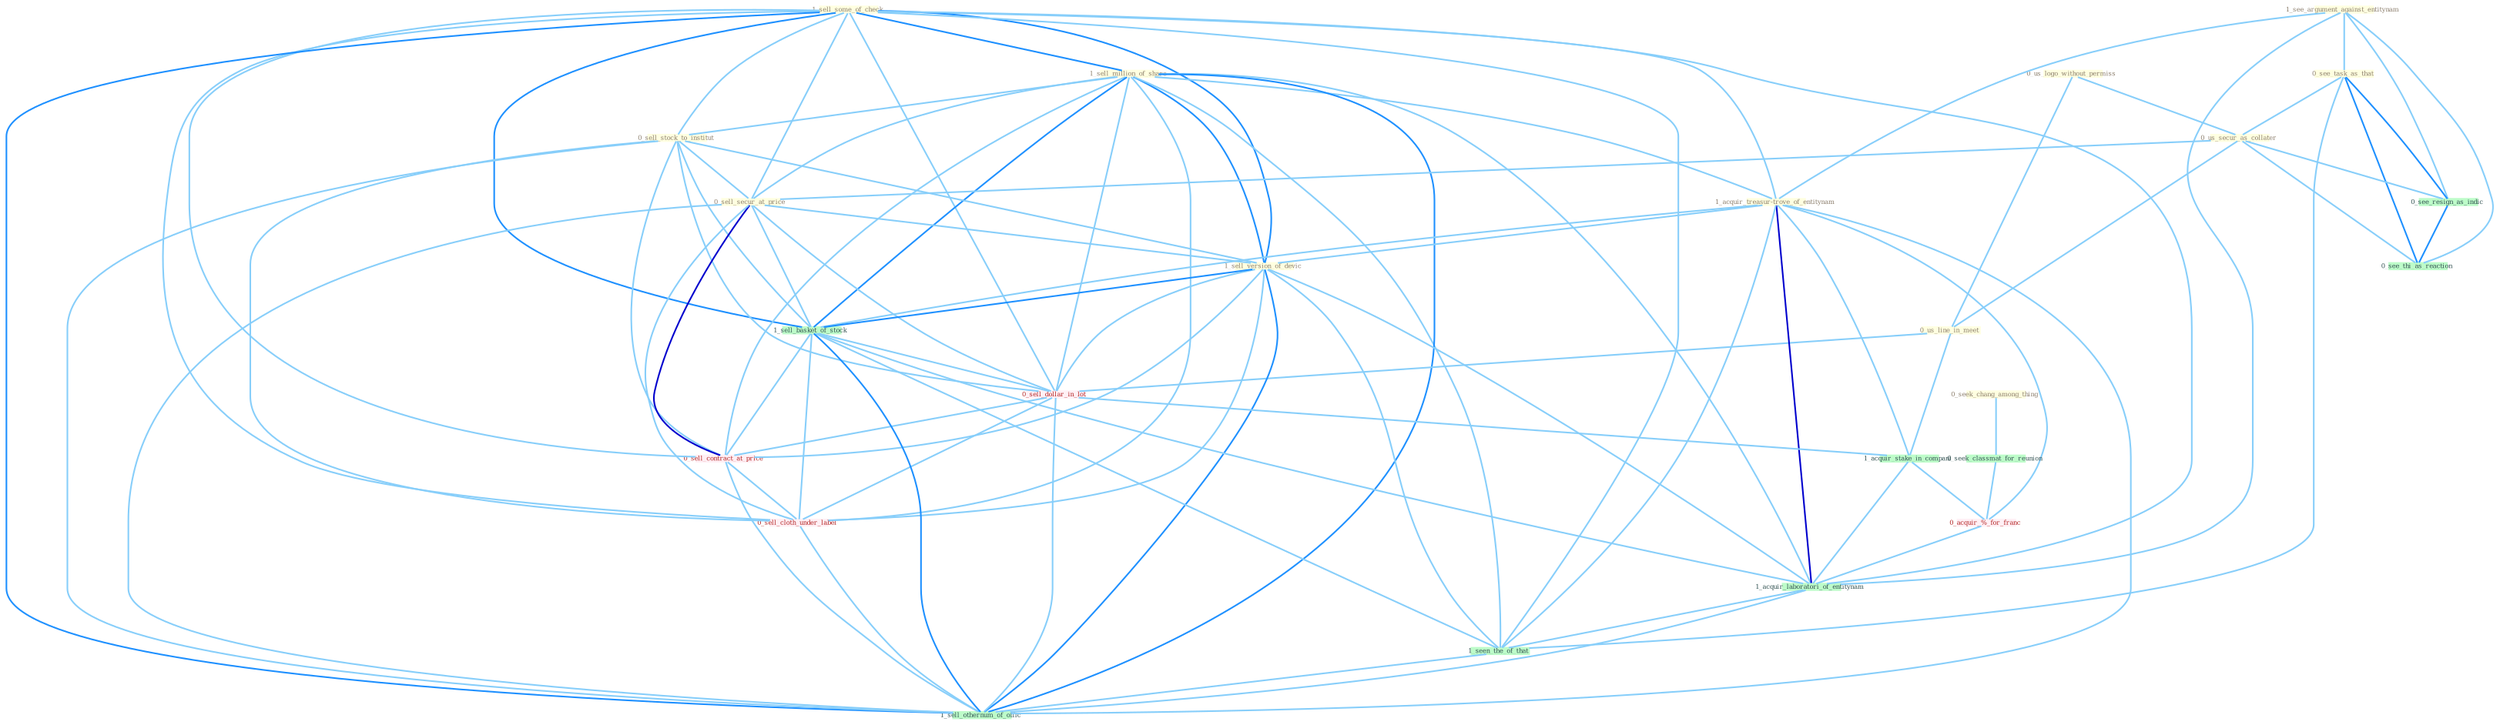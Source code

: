 Graph G{ 
    node
    [shape=polygon,style=filled,width=.5,height=.06,color="#BDFCC9",fixedsize=true,fontsize=4,
    fontcolor="#2f4f4f"];
    {node
    [color="#ffffe0", fontcolor="#8b7d6b"] "0_us_logo_without_permiss " "1_sell_some_of_check " "1_see_argument_against_entitynam " "1_sell_million_of_share " "0_see_task_as_that " "0_us_secur_as_collater " "0_us_line_in_meet " "1_acquir_treasur-trove_of_entitynam " "0_sell_stock_to_institut " "0_seek_chang_among_thing " "0_sell_secur_at_price " "1_sell_version_of_devic "}
{node [color="#fff0f5", fontcolor="#b22222"] "0_sell_dollar_in_lot " "0_acquir_%_for_franc " "0_sell_contract_at_price " "0_sell_cloth_under_label "}
edge [color="#B0E2FF"];

	"0_us_logo_without_permiss " -- "0_us_secur_as_collater " [w="1", color="#87cefa" ];
	"0_us_logo_without_permiss " -- "0_us_line_in_meet " [w="1", color="#87cefa" ];
	"1_sell_some_of_check " -- "1_sell_million_of_share " [w="2", color="#1e90ff" , len=0.8];
	"1_sell_some_of_check " -- "1_acquir_treasur-trove_of_entitynam " [w="1", color="#87cefa" ];
	"1_sell_some_of_check " -- "0_sell_stock_to_institut " [w="1", color="#87cefa" ];
	"1_sell_some_of_check " -- "0_sell_secur_at_price " [w="1", color="#87cefa" ];
	"1_sell_some_of_check " -- "1_sell_version_of_devic " [w="2", color="#1e90ff" , len=0.8];
	"1_sell_some_of_check " -- "1_sell_basket_of_stock " [w="2", color="#1e90ff" , len=0.8];
	"1_sell_some_of_check " -- "0_sell_dollar_in_lot " [w="1", color="#87cefa" ];
	"1_sell_some_of_check " -- "0_sell_contract_at_price " [w="1", color="#87cefa" ];
	"1_sell_some_of_check " -- "1_acquir_laboratori_of_entitynam " [w="1", color="#87cefa" ];
	"1_sell_some_of_check " -- "0_sell_cloth_under_label " [w="1", color="#87cefa" ];
	"1_sell_some_of_check " -- "1_seen_the_of_that " [w="1", color="#87cefa" ];
	"1_sell_some_of_check " -- "1_sell_othernum_of_offic " [w="2", color="#1e90ff" , len=0.8];
	"1_see_argument_against_entitynam " -- "0_see_task_as_that " [w="1", color="#87cefa" ];
	"1_see_argument_against_entitynam " -- "1_acquir_treasur-trove_of_entitynam " [w="1", color="#87cefa" ];
	"1_see_argument_against_entitynam " -- "0_see_resign_as_indic " [w="1", color="#87cefa" ];
	"1_see_argument_against_entitynam " -- "1_acquir_laboratori_of_entitynam " [w="1", color="#87cefa" ];
	"1_see_argument_against_entitynam " -- "0_see_thi_as_reaction " [w="1", color="#87cefa" ];
	"1_sell_million_of_share " -- "1_acquir_treasur-trove_of_entitynam " [w="1", color="#87cefa" ];
	"1_sell_million_of_share " -- "0_sell_stock_to_institut " [w="1", color="#87cefa" ];
	"1_sell_million_of_share " -- "0_sell_secur_at_price " [w="1", color="#87cefa" ];
	"1_sell_million_of_share " -- "1_sell_version_of_devic " [w="2", color="#1e90ff" , len=0.8];
	"1_sell_million_of_share " -- "1_sell_basket_of_stock " [w="2", color="#1e90ff" , len=0.8];
	"1_sell_million_of_share " -- "0_sell_dollar_in_lot " [w="1", color="#87cefa" ];
	"1_sell_million_of_share " -- "0_sell_contract_at_price " [w="1", color="#87cefa" ];
	"1_sell_million_of_share " -- "1_acquir_laboratori_of_entitynam " [w="1", color="#87cefa" ];
	"1_sell_million_of_share " -- "0_sell_cloth_under_label " [w="1", color="#87cefa" ];
	"1_sell_million_of_share " -- "1_seen_the_of_that " [w="1", color="#87cefa" ];
	"1_sell_million_of_share " -- "1_sell_othernum_of_offic " [w="2", color="#1e90ff" , len=0.8];
	"0_see_task_as_that " -- "0_us_secur_as_collater " [w="1", color="#87cefa" ];
	"0_see_task_as_that " -- "0_see_resign_as_indic " [w="2", color="#1e90ff" , len=0.8];
	"0_see_task_as_that " -- "1_seen_the_of_that " [w="1", color="#87cefa" ];
	"0_see_task_as_that " -- "0_see_thi_as_reaction " [w="2", color="#1e90ff" , len=0.8];
	"0_us_secur_as_collater " -- "0_us_line_in_meet " [w="1", color="#87cefa" ];
	"0_us_secur_as_collater " -- "0_sell_secur_at_price " [w="1", color="#87cefa" ];
	"0_us_secur_as_collater " -- "0_see_resign_as_indic " [w="1", color="#87cefa" ];
	"0_us_secur_as_collater " -- "0_see_thi_as_reaction " [w="1", color="#87cefa" ];
	"0_us_line_in_meet " -- "0_sell_dollar_in_lot " [w="1", color="#87cefa" ];
	"0_us_line_in_meet " -- "1_acquir_stake_in_compani " [w="1", color="#87cefa" ];
	"1_acquir_treasur-trove_of_entitynam " -- "1_sell_version_of_devic " [w="1", color="#87cefa" ];
	"1_acquir_treasur-trove_of_entitynam " -- "1_sell_basket_of_stock " [w="1", color="#87cefa" ];
	"1_acquir_treasur-trove_of_entitynam " -- "1_acquir_stake_in_compani " [w="1", color="#87cefa" ];
	"1_acquir_treasur-trove_of_entitynam " -- "0_acquir_%_for_franc " [w="1", color="#87cefa" ];
	"1_acquir_treasur-trove_of_entitynam " -- "1_acquir_laboratori_of_entitynam " [w="3", color="#0000cd" , len=0.6];
	"1_acquir_treasur-trove_of_entitynam " -- "1_seen_the_of_that " [w="1", color="#87cefa" ];
	"1_acquir_treasur-trove_of_entitynam " -- "1_sell_othernum_of_offic " [w="1", color="#87cefa" ];
	"0_sell_stock_to_institut " -- "0_sell_secur_at_price " [w="1", color="#87cefa" ];
	"0_sell_stock_to_institut " -- "1_sell_version_of_devic " [w="1", color="#87cefa" ];
	"0_sell_stock_to_institut " -- "1_sell_basket_of_stock " [w="1", color="#87cefa" ];
	"0_sell_stock_to_institut " -- "0_sell_dollar_in_lot " [w="1", color="#87cefa" ];
	"0_sell_stock_to_institut " -- "0_sell_contract_at_price " [w="1", color="#87cefa" ];
	"0_sell_stock_to_institut " -- "0_sell_cloth_under_label " [w="1", color="#87cefa" ];
	"0_sell_stock_to_institut " -- "1_sell_othernum_of_offic " [w="1", color="#87cefa" ];
	"0_seek_chang_among_thing " -- "0_seek_classmat_for_reunion " [w="1", color="#87cefa" ];
	"0_sell_secur_at_price " -- "1_sell_version_of_devic " [w="1", color="#87cefa" ];
	"0_sell_secur_at_price " -- "1_sell_basket_of_stock " [w="1", color="#87cefa" ];
	"0_sell_secur_at_price " -- "0_sell_dollar_in_lot " [w="1", color="#87cefa" ];
	"0_sell_secur_at_price " -- "0_sell_contract_at_price " [w="3", color="#0000cd" , len=0.6];
	"0_sell_secur_at_price " -- "0_sell_cloth_under_label " [w="1", color="#87cefa" ];
	"0_sell_secur_at_price " -- "1_sell_othernum_of_offic " [w="1", color="#87cefa" ];
	"1_sell_version_of_devic " -- "1_sell_basket_of_stock " [w="2", color="#1e90ff" , len=0.8];
	"1_sell_version_of_devic " -- "0_sell_dollar_in_lot " [w="1", color="#87cefa" ];
	"1_sell_version_of_devic " -- "0_sell_contract_at_price " [w="1", color="#87cefa" ];
	"1_sell_version_of_devic " -- "1_acquir_laboratori_of_entitynam " [w="1", color="#87cefa" ];
	"1_sell_version_of_devic " -- "0_sell_cloth_under_label " [w="1", color="#87cefa" ];
	"1_sell_version_of_devic " -- "1_seen_the_of_that " [w="1", color="#87cefa" ];
	"1_sell_version_of_devic " -- "1_sell_othernum_of_offic " [w="2", color="#1e90ff" , len=0.8];
	"0_seek_classmat_for_reunion " -- "0_acquir_%_for_franc " [w="1", color="#87cefa" ];
	"1_sell_basket_of_stock " -- "0_sell_dollar_in_lot " [w="1", color="#87cefa" ];
	"1_sell_basket_of_stock " -- "0_sell_contract_at_price " [w="1", color="#87cefa" ];
	"1_sell_basket_of_stock " -- "1_acquir_laboratori_of_entitynam " [w="1", color="#87cefa" ];
	"1_sell_basket_of_stock " -- "0_sell_cloth_under_label " [w="1", color="#87cefa" ];
	"1_sell_basket_of_stock " -- "1_seen_the_of_that " [w="1", color="#87cefa" ];
	"1_sell_basket_of_stock " -- "1_sell_othernum_of_offic " [w="2", color="#1e90ff" , len=0.8];
	"0_sell_dollar_in_lot " -- "1_acquir_stake_in_compani " [w="1", color="#87cefa" ];
	"0_sell_dollar_in_lot " -- "0_sell_contract_at_price " [w="1", color="#87cefa" ];
	"0_sell_dollar_in_lot " -- "0_sell_cloth_under_label " [w="1", color="#87cefa" ];
	"0_sell_dollar_in_lot " -- "1_sell_othernum_of_offic " [w="1", color="#87cefa" ];
	"0_see_resign_as_indic " -- "0_see_thi_as_reaction " [w="2", color="#1e90ff" , len=0.8];
	"1_acquir_stake_in_compani " -- "0_acquir_%_for_franc " [w="1", color="#87cefa" ];
	"1_acquir_stake_in_compani " -- "1_acquir_laboratori_of_entitynam " [w="1", color="#87cefa" ];
	"0_acquir_%_for_franc " -- "1_acquir_laboratori_of_entitynam " [w="1", color="#87cefa" ];
	"0_sell_contract_at_price " -- "0_sell_cloth_under_label " [w="1", color="#87cefa" ];
	"0_sell_contract_at_price " -- "1_sell_othernum_of_offic " [w="1", color="#87cefa" ];
	"1_acquir_laboratori_of_entitynam " -- "1_seen_the_of_that " [w="1", color="#87cefa" ];
	"1_acquir_laboratori_of_entitynam " -- "1_sell_othernum_of_offic " [w="1", color="#87cefa" ];
	"0_sell_cloth_under_label " -- "1_sell_othernum_of_offic " [w="1", color="#87cefa" ];
	"1_seen_the_of_that " -- "1_sell_othernum_of_offic " [w="1", color="#87cefa" ];
}